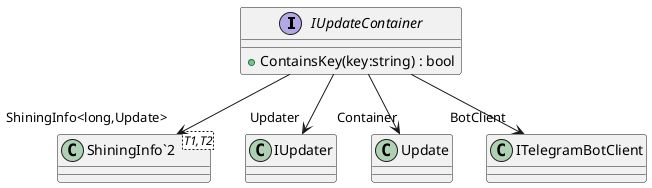@startuml
interface IUpdateContainer {
    + ContainsKey(key:string) : bool
}
class "ShiningInfo`2"<T1,T2> {
}
IUpdateContainer --> "Updater" IUpdater
IUpdateContainer --> "Container" Update
IUpdateContainer --> "ShiningInfo<long,Update>" "ShiningInfo`2"
IUpdateContainer --> "BotClient" ITelegramBotClient
@enduml
